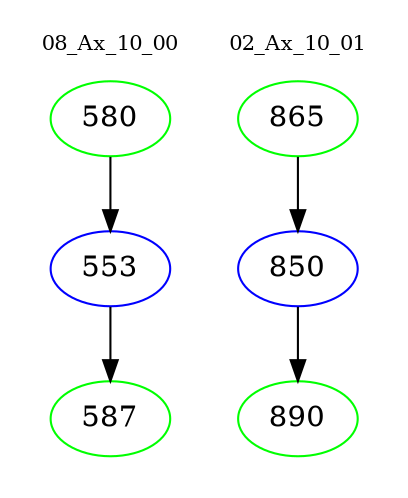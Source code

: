 digraph{
subgraph cluster_0 {
color = white
label = "08_Ax_10_00";
fontsize=10;
T0_580 [label="580", color="green"]
T0_580 -> T0_553 [color="black"]
T0_553 [label="553", color="blue"]
T0_553 -> T0_587 [color="black"]
T0_587 [label="587", color="green"]
}
subgraph cluster_1 {
color = white
label = "02_Ax_10_01";
fontsize=10;
T1_865 [label="865", color="green"]
T1_865 -> T1_850 [color="black"]
T1_850 [label="850", color="blue"]
T1_850 -> T1_890 [color="black"]
T1_890 [label="890", color="green"]
}
}
